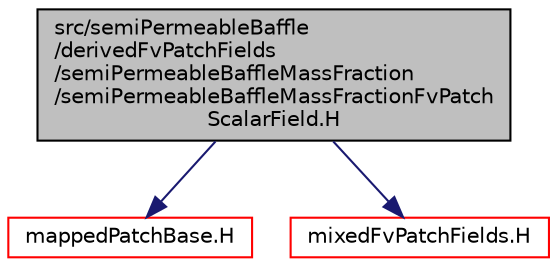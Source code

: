digraph "src/semiPermeableBaffle/derivedFvPatchFields/semiPermeableBaffleMassFraction/semiPermeableBaffleMassFractionFvPatchScalarField.H"
{
  bgcolor="transparent";
  edge [fontname="Helvetica",fontsize="10",labelfontname="Helvetica",labelfontsize="10"];
  node [fontname="Helvetica",fontsize="10",shape=record];
  Node1 [label="src/semiPermeableBaffle\l/derivedFvPatchFields\l/semiPermeableBaffleMassFraction\l/semiPermeableBaffleMassFractionFvPatch\lScalarField.H",height=0.2,width=0.4,color="black", fillcolor="grey75", style="filled" fontcolor="black"];
  Node1 -> Node2 [color="midnightblue",fontsize="10",style="solid",fontname="Helvetica"];
  Node2 [label="mappedPatchBase.H",height=0.2,width=0.4,color="red",URL="$mappedPatchBase_8H.html"];
  Node1 -> Node3 [color="midnightblue",fontsize="10",style="solid",fontname="Helvetica"];
  Node3 [label="mixedFvPatchFields.H",height=0.2,width=0.4,color="red",URL="$mixedFvPatchFields_8H.html"];
}
